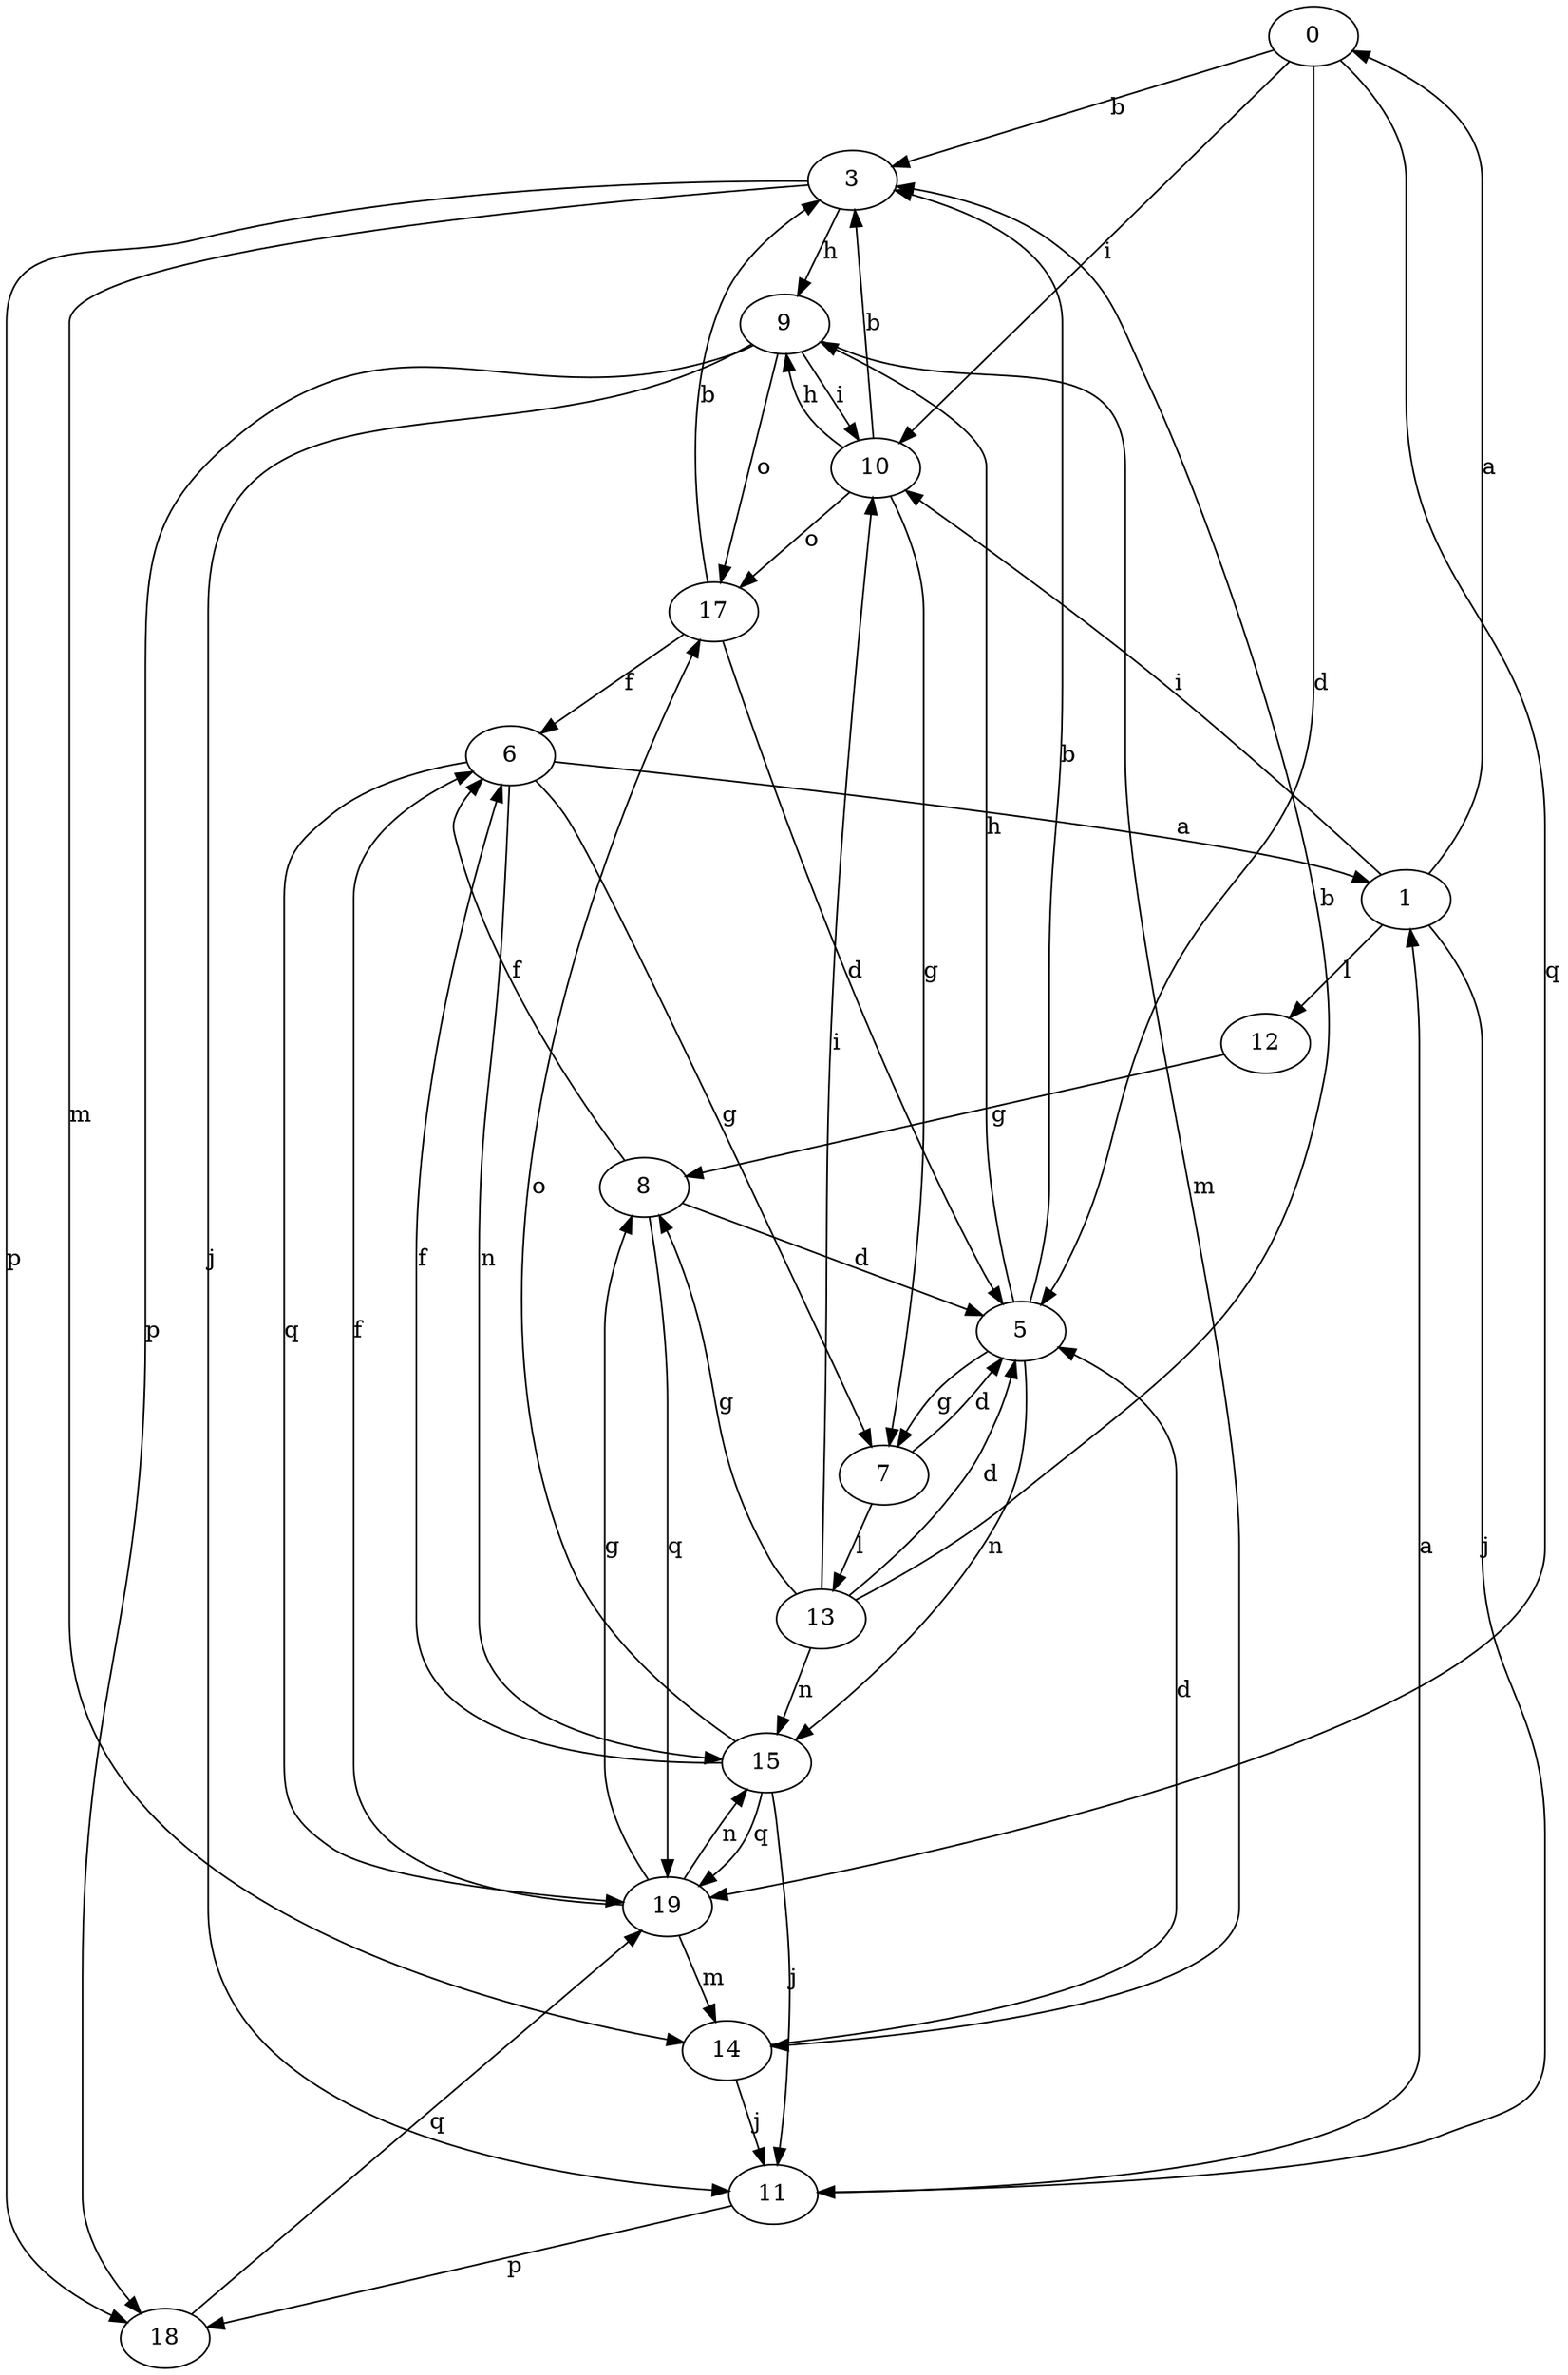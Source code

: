 strict digraph  {
0;
1;
3;
5;
6;
7;
8;
9;
10;
11;
12;
13;
14;
15;
17;
18;
19;
0 -> 3  [label=b];
0 -> 5  [label=d];
0 -> 10  [label=i];
0 -> 19  [label=q];
1 -> 0  [label=a];
1 -> 10  [label=i];
1 -> 11  [label=j];
1 -> 12  [label=l];
3 -> 9  [label=h];
3 -> 14  [label=m];
3 -> 18  [label=p];
5 -> 3  [label=b];
5 -> 7  [label=g];
5 -> 9  [label=h];
5 -> 15  [label=n];
6 -> 1  [label=a];
6 -> 7  [label=g];
6 -> 15  [label=n];
6 -> 19  [label=q];
7 -> 5  [label=d];
7 -> 13  [label=l];
8 -> 5  [label=d];
8 -> 6  [label=f];
8 -> 19  [label=q];
9 -> 10  [label=i];
9 -> 11  [label=j];
9 -> 14  [label=m];
9 -> 17  [label=o];
9 -> 18  [label=p];
10 -> 3  [label=b];
10 -> 7  [label=g];
10 -> 9  [label=h];
10 -> 17  [label=o];
11 -> 1  [label=a];
11 -> 18  [label=p];
12 -> 8  [label=g];
13 -> 3  [label=b];
13 -> 5  [label=d];
13 -> 8  [label=g];
13 -> 10  [label=i];
13 -> 15  [label=n];
14 -> 5  [label=d];
14 -> 11  [label=j];
15 -> 6  [label=f];
15 -> 11  [label=j];
15 -> 17  [label=o];
15 -> 19  [label=q];
17 -> 3  [label=b];
17 -> 5  [label=d];
17 -> 6  [label=f];
18 -> 19  [label=q];
19 -> 6  [label=f];
19 -> 8  [label=g];
19 -> 14  [label=m];
19 -> 15  [label=n];
}
